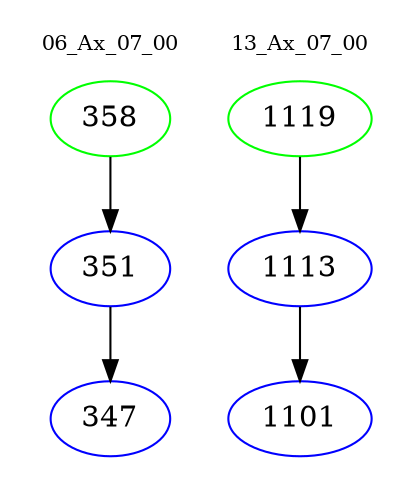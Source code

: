 digraph{
subgraph cluster_0 {
color = white
label = "06_Ax_07_00";
fontsize=10;
T0_358 [label="358", color="green"]
T0_358 -> T0_351 [color="black"]
T0_351 [label="351", color="blue"]
T0_351 -> T0_347 [color="black"]
T0_347 [label="347", color="blue"]
}
subgraph cluster_1 {
color = white
label = "13_Ax_07_00";
fontsize=10;
T1_1119 [label="1119", color="green"]
T1_1119 -> T1_1113 [color="black"]
T1_1113 [label="1113", color="blue"]
T1_1113 -> T1_1101 [color="black"]
T1_1101 [label="1101", color="blue"]
}
}
